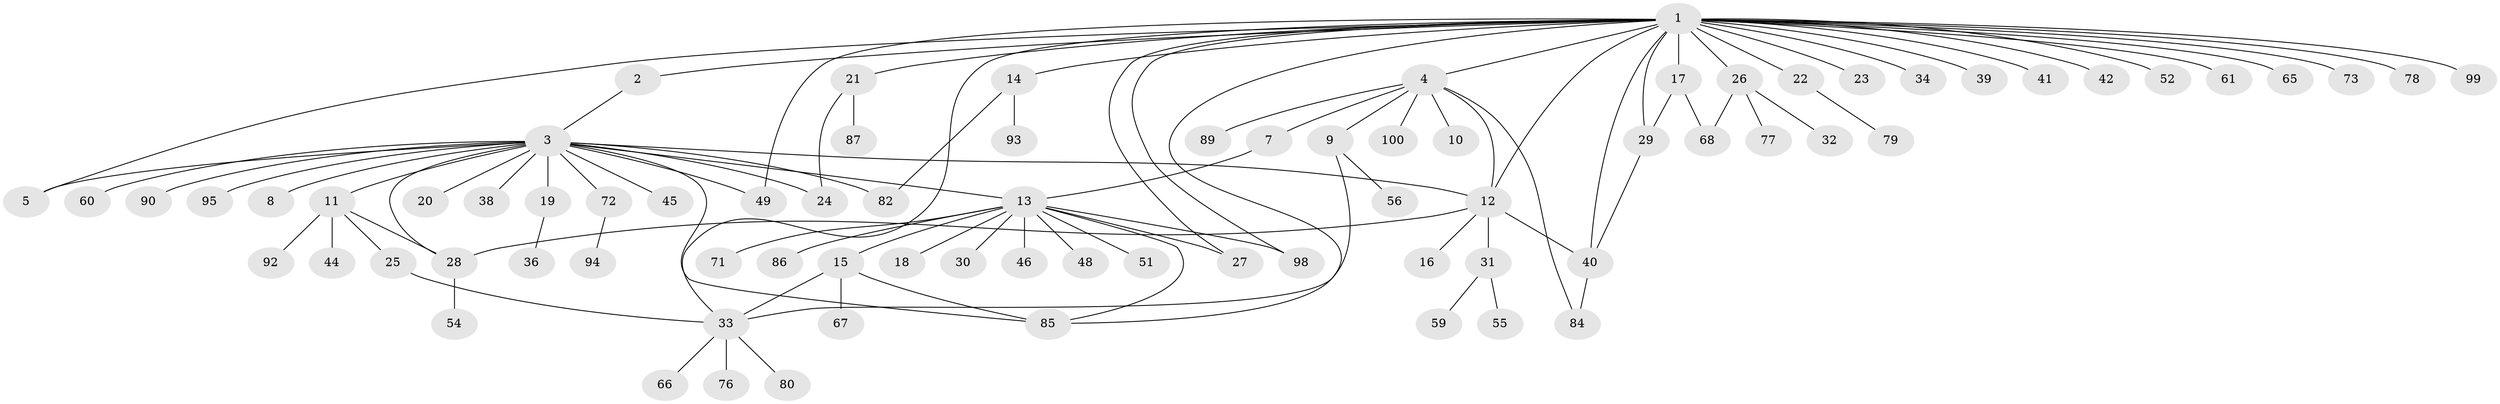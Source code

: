 // original degree distribution, {27: 0.01, 2: 0.24, 20: 0.01, 9: 0.01, 1: 0.55, 3: 0.04, 4: 0.07, 5: 0.05, 10: 0.01, 8: 0.01}
// Generated by graph-tools (version 1.1) at 2025/38/02/21/25 10:38:54]
// undirected, 78 vertices, 99 edges
graph export_dot {
graph [start="1"]
  node [color=gray90,style=filled];
  1 [super="+35"];
  2;
  3 [super="+6"];
  4 [super="+96"];
  5 [super="+63"];
  7;
  8;
  9;
  10;
  11 [super="+43"];
  12 [super="+50"];
  13 [super="+37"];
  14 [super="+53"];
  15 [super="+47"];
  16;
  17 [super="+74"];
  18;
  19;
  20;
  21;
  22;
  23;
  24 [super="+69"];
  25;
  26 [super="+62"];
  27;
  28;
  29 [super="+81"];
  30;
  31 [super="+57"];
  32 [super="+64"];
  33 [super="+75"];
  34;
  36;
  38;
  39;
  40 [super="+83"];
  41;
  42;
  44;
  45 [super="+91"];
  46;
  48;
  49;
  51;
  52;
  54 [super="+58"];
  55;
  56 [super="+88"];
  59 [super="+70"];
  60;
  61;
  65;
  66;
  67;
  68;
  71;
  72;
  73;
  76;
  77;
  78;
  79;
  80;
  82;
  84;
  85 [super="+97"];
  86;
  87;
  89;
  90;
  92;
  93;
  94;
  95;
  98;
  99;
  100;
  1 -- 2;
  1 -- 4;
  1 -- 5;
  1 -- 14;
  1 -- 17;
  1 -- 21;
  1 -- 22;
  1 -- 23;
  1 -- 26;
  1 -- 27;
  1 -- 29;
  1 -- 33;
  1 -- 34;
  1 -- 39;
  1 -- 40;
  1 -- 41;
  1 -- 42;
  1 -- 49;
  1 -- 52;
  1 -- 61;
  1 -- 65;
  1 -- 73;
  1 -- 78;
  1 -- 98;
  1 -- 99;
  1 -- 85;
  1 -- 12;
  2 -- 3;
  3 -- 8;
  3 -- 11;
  3 -- 12;
  3 -- 13;
  3 -- 19;
  3 -- 20;
  3 -- 28;
  3 -- 38;
  3 -- 45;
  3 -- 49;
  3 -- 60;
  3 -- 72;
  3 -- 82;
  3 -- 85;
  3 -- 90;
  3 -- 95;
  3 -- 24;
  3 -- 5;
  4 -- 7;
  4 -- 9;
  4 -- 10;
  4 -- 12;
  4 -- 84;
  4 -- 89;
  4 -- 100;
  7 -- 13;
  9 -- 33;
  9 -- 56;
  11 -- 25;
  11 -- 92;
  11 -- 28;
  11 -- 44;
  12 -- 16;
  12 -- 31;
  12 -- 40;
  12 -- 28;
  13 -- 15;
  13 -- 18;
  13 -- 27;
  13 -- 30;
  13 -- 48;
  13 -- 71;
  13 -- 98;
  13 -- 51;
  13 -- 85;
  13 -- 86;
  13 -- 46;
  14 -- 82;
  14 -- 93;
  15 -- 33;
  15 -- 67;
  15 -- 85;
  17 -- 29;
  17 -- 68;
  19 -- 36;
  21 -- 24;
  21 -- 87;
  22 -- 79;
  25 -- 33;
  26 -- 32;
  26 -- 68;
  26 -- 77;
  28 -- 54;
  29 -- 40;
  31 -- 55;
  31 -- 59;
  33 -- 66;
  33 -- 76;
  33 -- 80;
  40 -- 84;
  72 -- 94;
}
